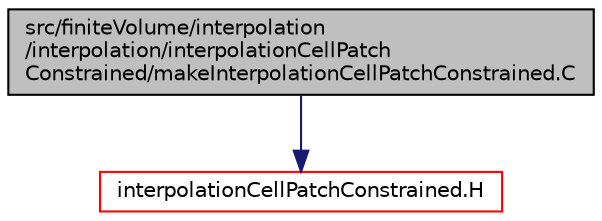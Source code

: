 digraph "src/finiteVolume/interpolation/interpolation/interpolationCellPatchConstrained/makeInterpolationCellPatchConstrained.C"
{
  bgcolor="transparent";
  edge [fontname="Helvetica",fontsize="10",labelfontname="Helvetica",labelfontsize="10"];
  node [fontname="Helvetica",fontsize="10",shape=record];
  Node1 [label="src/finiteVolume/interpolation\l/interpolation/interpolationCellPatch\lConstrained/makeInterpolationCellPatchConstrained.C",height=0.2,width=0.4,color="black", fillcolor="grey75", style="filled", fontcolor="black"];
  Node1 -> Node2 [color="midnightblue",fontsize="10",style="solid",fontname="Helvetica"];
  Node2 [label="interpolationCellPatchConstrained.H",height=0.2,width=0.4,color="red",URL="$a06086.html"];
}
